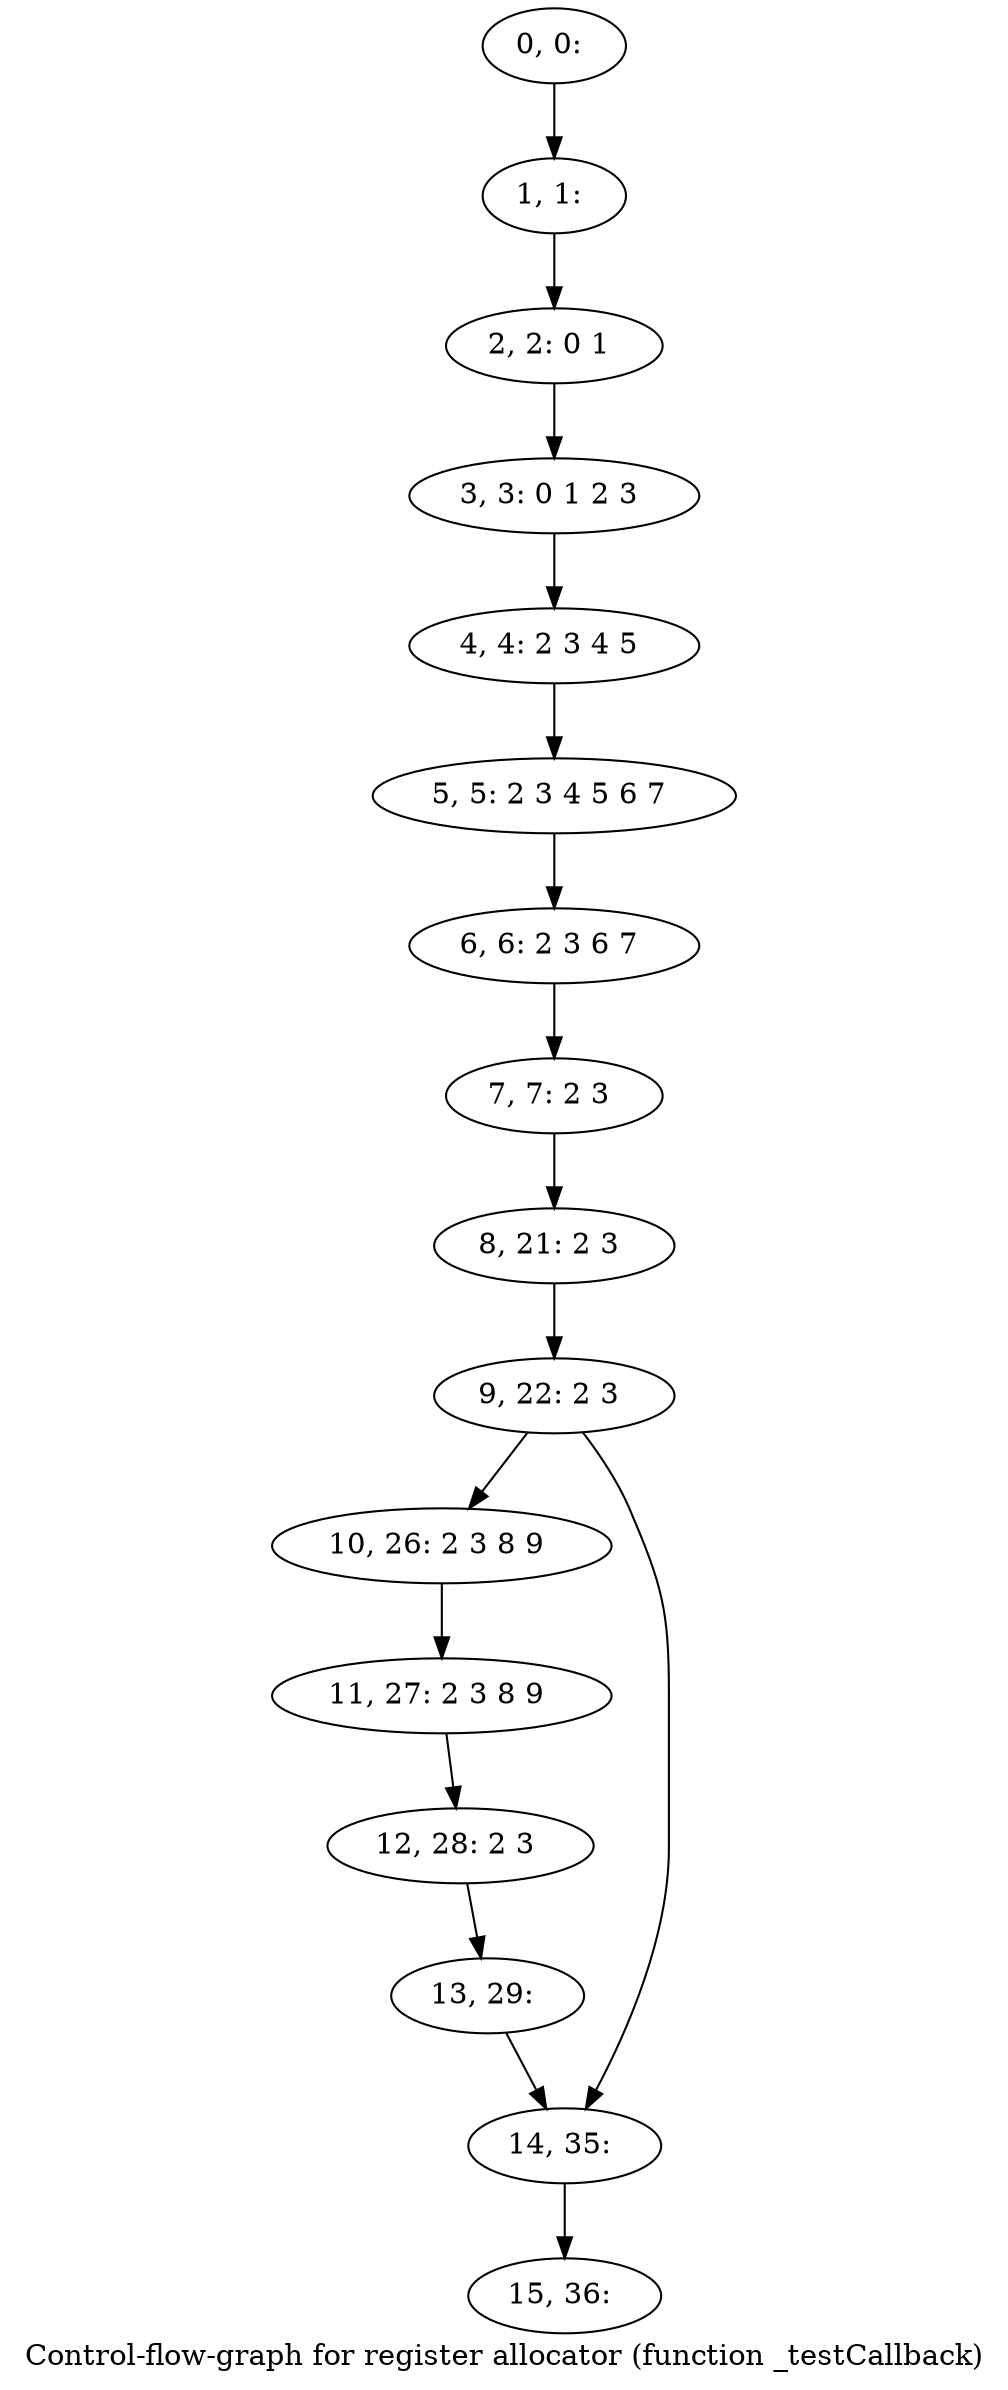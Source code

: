 digraph G {
graph [label="Control-flow-graph for register allocator (function _testCallback)"]
0[label="0, 0: "];
1[label="1, 1: "];
2[label="2, 2: 0 1 "];
3[label="3, 3: 0 1 2 3 "];
4[label="4, 4: 2 3 4 5 "];
5[label="5, 5: 2 3 4 5 6 7 "];
6[label="6, 6: 2 3 6 7 "];
7[label="7, 7: 2 3 "];
8[label="8, 21: 2 3 "];
9[label="9, 22: 2 3 "];
10[label="10, 26: 2 3 8 9 "];
11[label="11, 27: 2 3 8 9 "];
12[label="12, 28: 2 3 "];
13[label="13, 29: "];
14[label="14, 35: "];
15[label="15, 36: "];
0->1 ;
1->2 ;
2->3 ;
3->4 ;
4->5 ;
5->6 ;
6->7 ;
7->8 ;
8->9 ;
9->10 ;
9->14 ;
10->11 ;
11->12 ;
12->13 ;
13->14 ;
14->15 ;
}
